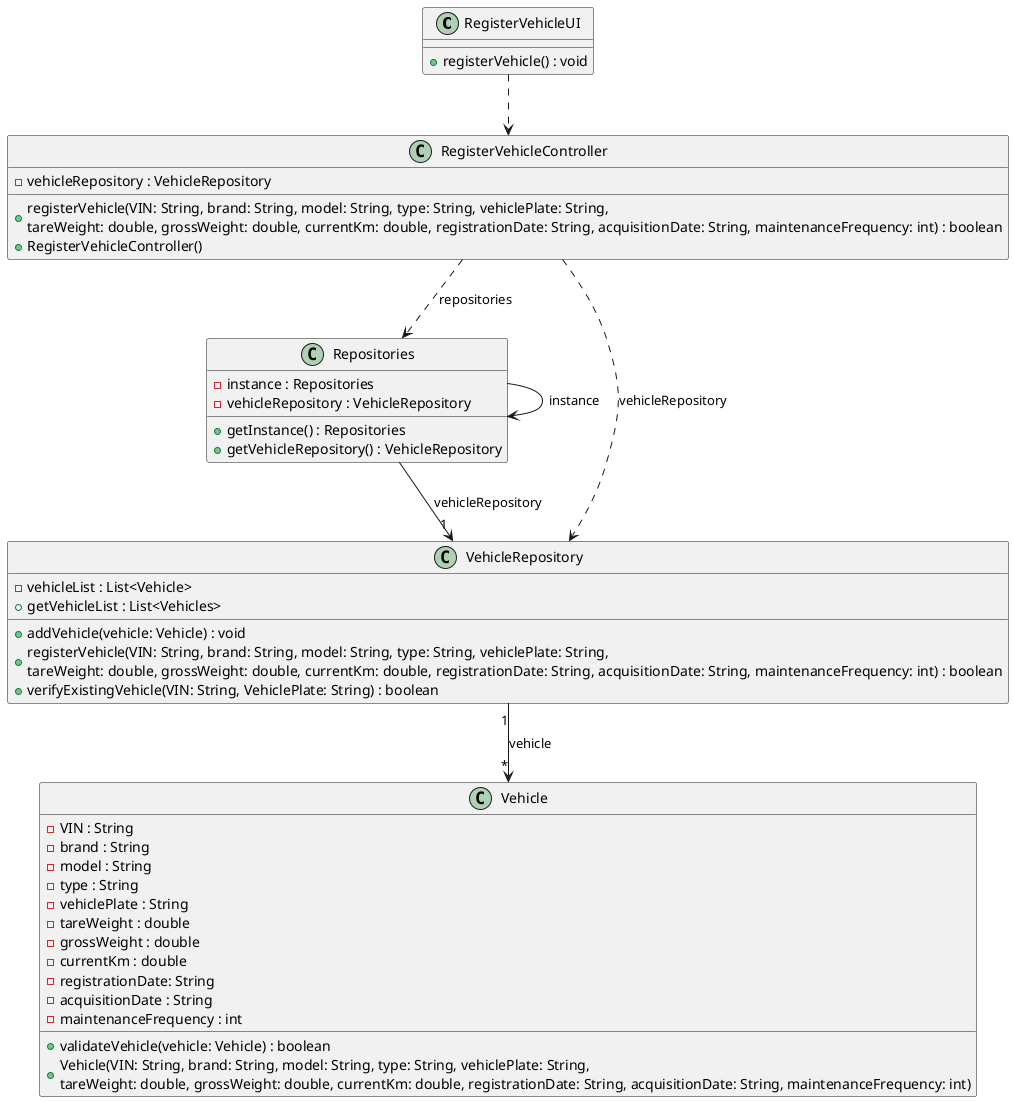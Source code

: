 @startuml
skinparam shadowing false
skinparam line type polyline

'left to right direction

    class RegisterVehicleUI {
        + registerVehicle() : void
    }

    class RegisterVehicleController {
        - vehicleRepository : VehicleRepository
        + registerVehicle(VIN: String, brand: String, model: String, type: String, vehiclePlate: String, \ntareWeight: double, grossWeight: double, currentKm: double, registrationDate: String, acquisitionDate: String, maintenanceFrequency: int) : boolean
        + RegisterVehicleController()
    }

    class Repositories {
        - instance : Repositories
        - vehicleRepository : VehicleRepository
        + getInstance() : Repositories
        + getVehicleRepository() : VehicleRepository
    }

    class VehicleRepository {
        - vehicleList : List<Vehicle>
        + getVehicleList : List<Vehicles>
        + addVehicle(vehicle: Vehicle) : void
        + registerVehicle(VIN: String, brand: String, model: String, type: String, vehiclePlate: String, \ntareWeight: double, grossWeight: double, currentKm: double, registrationDate: String, acquisitionDate: String, maintenanceFrequency: int) : boolean
        + verifyExistingVehicle(VIN: String, VehiclePlate: String) : boolean
    }

    class Vehicle {
        - VIN : String
        - brand : String
        - model : String
        - type : String
        - vehiclePlate : String
        - tareWeight : double
        - grossWeight : double
        - currentKm : double
        - registrationDate: String
        - acquisitionDate : String
        - maintenanceFrequency : int

        + validateVehicle(vehicle: Vehicle) : boolean
        + Vehicle(VIN: String, brand: String, model: String, type: String, vehiclePlate: String, \ntareWeight: double, grossWeight: double, currentKm: double, registrationDate: String, acquisitionDate: String, maintenanceFrequency: int)
    }

RegisterVehicleUI ..> RegisterVehicleController
RegisterVehicleController ..> Repositories: repositories
Repositories --> Repositories: instance
RegisterVehicleController ..> VehicleRepository: vehicleRepository
Repositories --> "1"VehicleRepository: vehicleRepository
VehicleRepository "1"-->"*" Vehicle: vehicle

@enduml
